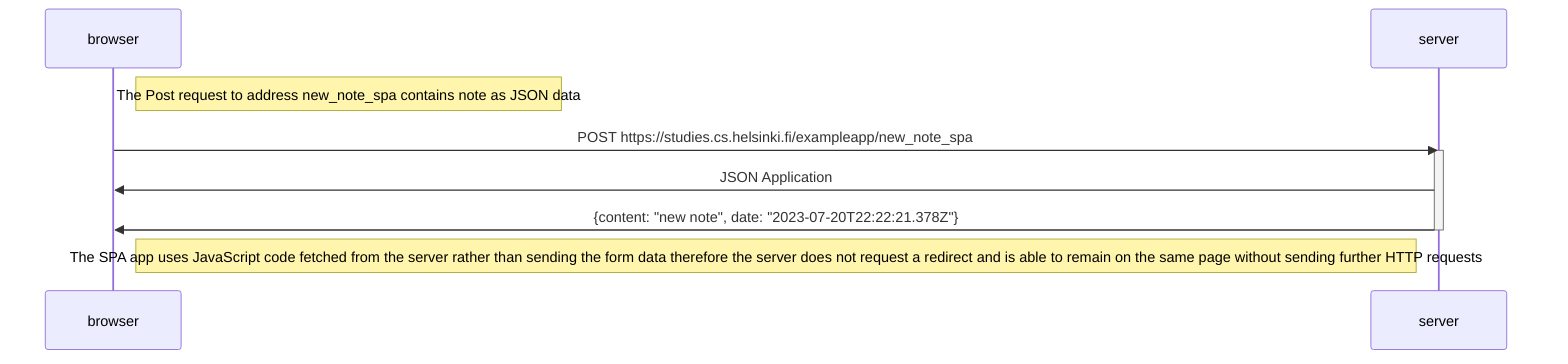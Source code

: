sequenceDiagram
    participant browser
    participant server

Note right of browser: The Post request to address new_note_spa contains note as JSON data

    browser->>server: POST https://studies.cs.helsinki.fi/exampleapp/new_note_spa
    activate server
    server->>browser: JSON Application
    server->>browser: {content: "new note", date: "2023-07-20T22:22:21.378Z"}
    deactivate server

    Note right of browser: The SPA app uses JavaScript code fetched from the server rather than sending the form data therefore the server does not request a redirect and is able to remain on the same page without sending further HTTP requests